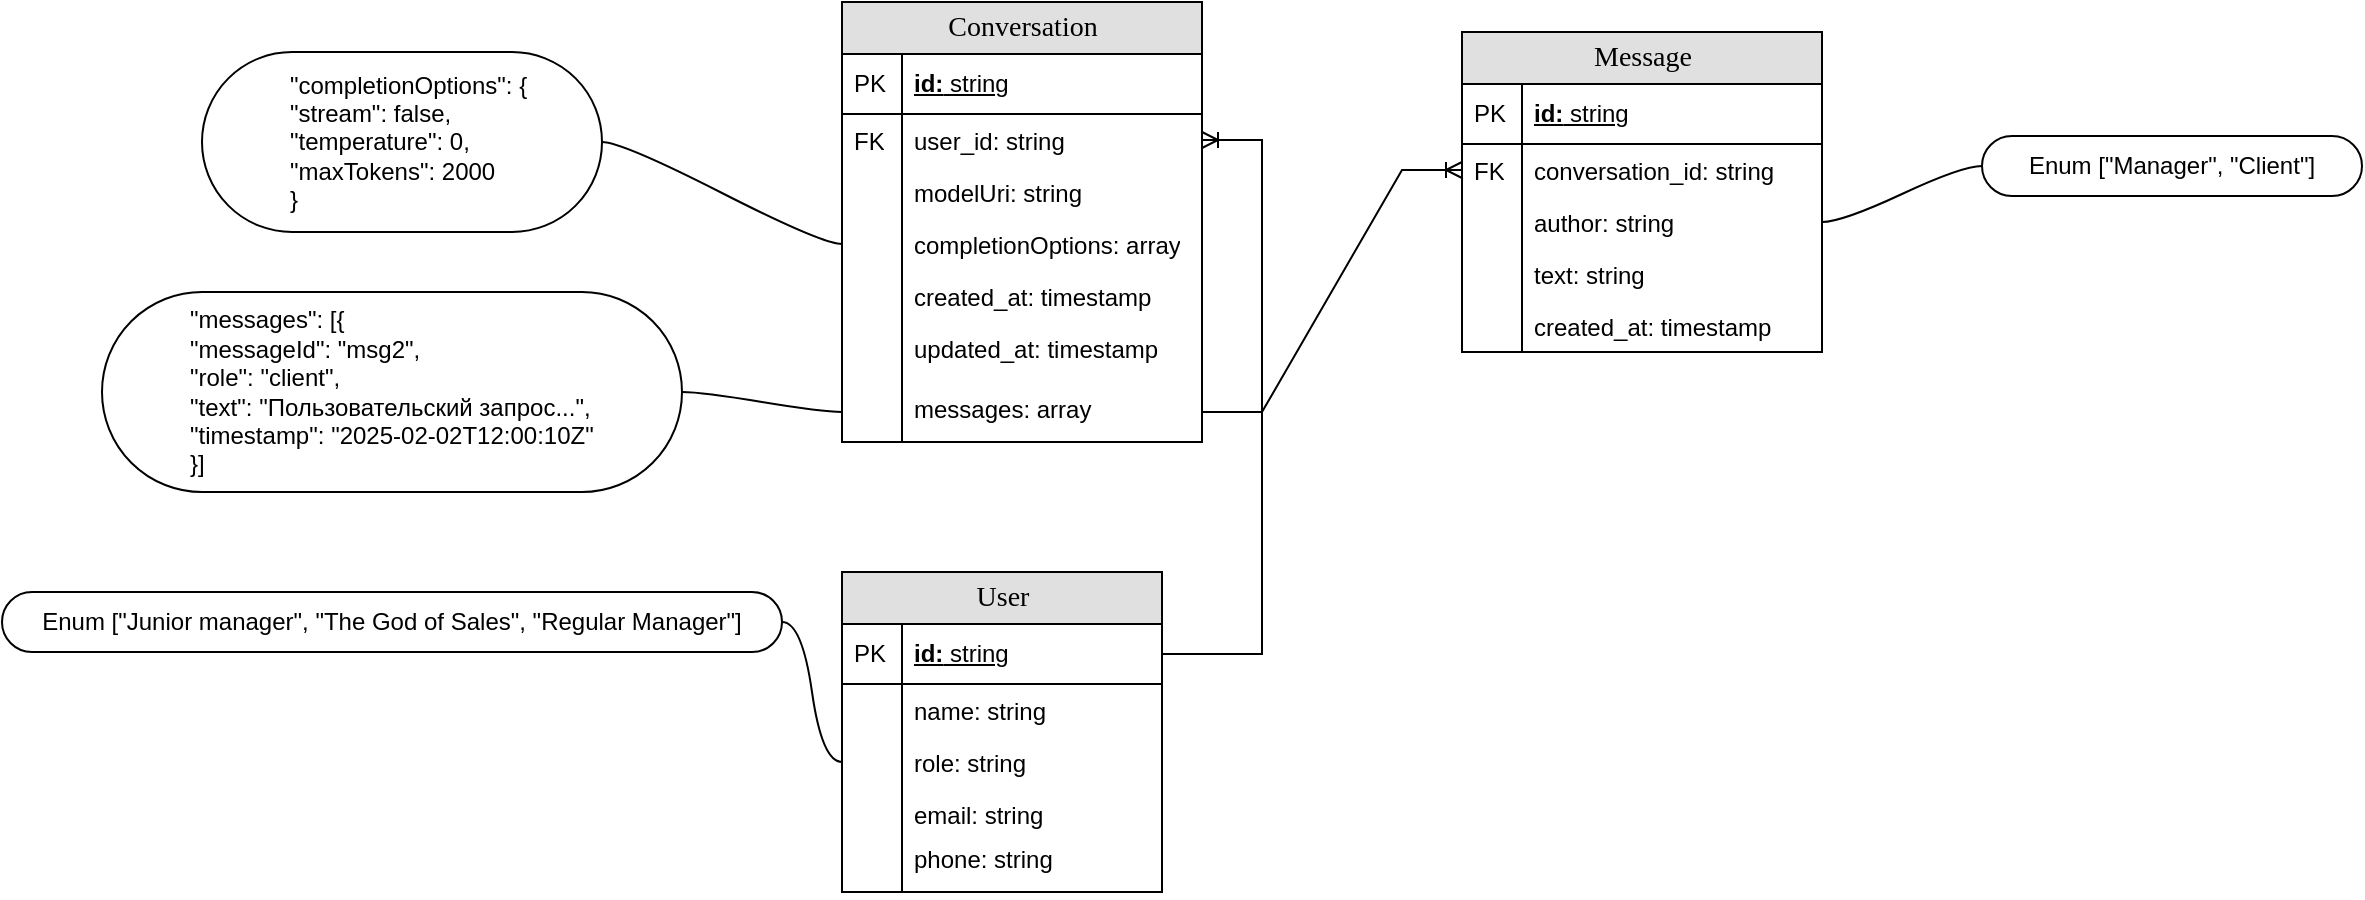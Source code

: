 <mxfile version="26.0.7">
  <diagram name="Page-1" id="e56a1550-8fbb-45ad-956c-1786394a9013">
    <mxGraphModel dx="2295" dy="697" grid="1" gridSize="10" guides="1" tooltips="1" connect="1" arrows="1" fold="1" page="1" pageScale="1" pageWidth="1100" pageHeight="850" background="none" math="0" shadow="0">
      <root>
        <mxCell id="0" />
        <mxCell id="1" parent="0" />
        <mxCell id="2e49270ec7c68f3f-80" value="Conversation" style="swimlane;html=1;fontStyle=0;childLayout=stackLayout;horizontal=1;startSize=26;fillColor=#e0e0e0;horizontalStack=0;resizeParent=1;resizeLast=0;collapsible=1;marginBottom=0;swimlaneFillColor=#ffffff;align=center;rounded=0;shadow=0;comic=0;labelBackgroundColor=none;strokeWidth=1;fontFamily=Verdana;fontSize=14" parent="1" vertex="1">
          <mxGeometry x="30" y="35" width="180" height="220" as="geometry" />
        </mxCell>
        <mxCell id="2e49270ec7c68f3f-81" value="id:&lt;span style=&quot;font-weight: normal;&quot;&gt; string&lt;/span&gt;" style="shape=partialRectangle;top=0;left=0;right=0;bottom=1;html=1;align=left;verticalAlign=middle;fillColor=none;spacingLeft=34;spacingRight=4;whiteSpace=wrap;overflow=hidden;rotatable=0;points=[[0,0.5],[1,0.5]];portConstraint=eastwest;dropTarget=0;fontStyle=5;" parent="2e49270ec7c68f3f-80" vertex="1">
          <mxGeometry y="26" width="180" height="30" as="geometry" />
        </mxCell>
        <mxCell id="2e49270ec7c68f3f-82" value="PK" style="shape=partialRectangle;top=0;left=0;bottom=0;html=1;fillColor=none;align=left;verticalAlign=middle;spacingLeft=4;spacingRight=4;whiteSpace=wrap;overflow=hidden;rotatable=0;points=[];portConstraint=eastwest;part=1;" parent="2e49270ec7c68f3f-81" vertex="1" connectable="0">
          <mxGeometry width="30" height="30" as="geometry" />
        </mxCell>
        <mxCell id="2e49270ec7c68f3f-83" value="user_id: string" style="shape=partialRectangle;top=0;left=0;right=0;bottom=0;html=1;align=left;verticalAlign=top;fillColor=none;spacingLeft=34;spacingRight=4;whiteSpace=wrap;overflow=hidden;rotatable=0;points=[[0,0.5],[1,0.5]];portConstraint=eastwest;dropTarget=0;" parent="2e49270ec7c68f3f-80" vertex="1">
          <mxGeometry y="56" width="180" height="26" as="geometry" />
        </mxCell>
        <mxCell id="2e49270ec7c68f3f-84" value="FK" style="shape=partialRectangle;top=0;left=0;bottom=0;html=1;fillColor=none;align=left;verticalAlign=top;spacingLeft=4;spacingRight=4;whiteSpace=wrap;overflow=hidden;rotatable=0;points=[];portConstraint=eastwest;part=1;" parent="2e49270ec7c68f3f-83" vertex="1" connectable="0">
          <mxGeometry width="30" height="26" as="geometry" />
        </mxCell>
        <mxCell id="2e49270ec7c68f3f-85" value="modelUri: string" style="shape=partialRectangle;top=0;left=0;right=0;bottom=0;html=1;align=left;verticalAlign=top;fillColor=none;spacingLeft=34;spacingRight=4;whiteSpace=wrap;overflow=hidden;rotatable=0;points=[[0,0.5],[1,0.5]];portConstraint=eastwest;dropTarget=0;" parent="2e49270ec7c68f3f-80" vertex="1">
          <mxGeometry y="82" width="180" height="26" as="geometry" />
        </mxCell>
        <mxCell id="2e49270ec7c68f3f-86" value="" style="shape=partialRectangle;top=0;left=0;bottom=0;html=1;fillColor=none;align=left;verticalAlign=top;spacingLeft=4;spacingRight=4;whiteSpace=wrap;overflow=hidden;rotatable=0;points=[];portConstraint=eastwest;part=1;" parent="2e49270ec7c68f3f-85" vertex="1" connectable="0">
          <mxGeometry width="30" height="26" as="geometry" />
        </mxCell>
        <mxCell id="2e49270ec7c68f3f-87" value="completionOptions: array" style="shape=partialRectangle;top=0;left=0;right=0;bottom=0;html=1;align=left;verticalAlign=top;fillColor=none;spacingLeft=34;spacingRight=4;whiteSpace=wrap;overflow=hidden;rotatable=0;points=[[0,0.5],[1,0.5]];portConstraint=eastwest;dropTarget=0;" parent="2e49270ec7c68f3f-80" vertex="1">
          <mxGeometry y="108" width="180" height="26" as="geometry" />
        </mxCell>
        <mxCell id="2e49270ec7c68f3f-88" value="" style="shape=partialRectangle;top=0;left=0;bottom=0;html=1;fillColor=none;align=left;verticalAlign=top;spacingLeft=4;spacingRight=4;whiteSpace=wrap;overflow=hidden;rotatable=0;points=[];portConstraint=eastwest;part=1;" parent="2e49270ec7c68f3f-87" vertex="1" connectable="0">
          <mxGeometry width="30" height="26" as="geometry" />
        </mxCell>
        <mxCell id="e215ys3Rsmdvh917_Yf4-1" value="created_at: timestamp" style="shape=partialRectangle;top=0;left=0;right=0;bottom=0;html=1;align=left;verticalAlign=top;fillColor=none;spacingLeft=34;spacingRight=4;whiteSpace=wrap;overflow=hidden;rotatable=0;points=[[0,0.5],[1,0.5]];portConstraint=eastwest;dropTarget=0;" vertex="1" parent="2e49270ec7c68f3f-80">
          <mxGeometry y="134" width="180" height="26" as="geometry" />
        </mxCell>
        <mxCell id="e215ys3Rsmdvh917_Yf4-2" value="" style="shape=partialRectangle;top=0;left=0;bottom=0;html=1;fillColor=none;align=left;verticalAlign=top;spacingLeft=4;spacingRight=4;whiteSpace=wrap;overflow=hidden;rotatable=0;points=[];portConstraint=eastwest;part=1;" vertex="1" connectable="0" parent="e215ys3Rsmdvh917_Yf4-1">
          <mxGeometry width="30" height="26" as="geometry" />
        </mxCell>
        <mxCell id="e215ys3Rsmdvh917_Yf4-3" value="updated_at: timestamp" style="shape=partialRectangle;top=0;left=0;right=0;bottom=0;html=1;align=left;verticalAlign=top;fillColor=none;spacingLeft=34;spacingRight=4;whiteSpace=wrap;overflow=hidden;rotatable=0;points=[[0,0.5],[1,0.5]];portConstraint=eastwest;dropTarget=0;" vertex="1" parent="2e49270ec7c68f3f-80">
          <mxGeometry y="160" width="180" height="30" as="geometry" />
        </mxCell>
        <mxCell id="e215ys3Rsmdvh917_Yf4-4" value="" style="shape=partialRectangle;top=0;left=0;bottom=0;html=1;fillColor=none;align=left;verticalAlign=top;spacingLeft=4;spacingRight=4;whiteSpace=wrap;overflow=hidden;rotatable=0;points=[];portConstraint=eastwest;part=1;" vertex="1" connectable="0" parent="e215ys3Rsmdvh917_Yf4-3">
          <mxGeometry width="30" height="30.0" as="geometry" />
        </mxCell>
        <mxCell id="e215ys3Rsmdvh917_Yf4-36" value="messages: array" style="shape=partialRectangle;top=0;left=0;right=0;bottom=0;html=1;align=left;verticalAlign=top;fillColor=none;spacingLeft=34;spacingRight=4;whiteSpace=wrap;overflow=hidden;rotatable=0;points=[[0,0.5],[1,0.5]];portConstraint=eastwest;dropTarget=0;" vertex="1" parent="2e49270ec7c68f3f-80">
          <mxGeometry y="190" width="180" height="30" as="geometry" />
        </mxCell>
        <mxCell id="e215ys3Rsmdvh917_Yf4-37" value="" style="shape=partialRectangle;top=0;left=0;bottom=0;html=1;fillColor=none;align=left;verticalAlign=top;spacingLeft=4;spacingRight=4;whiteSpace=wrap;overflow=hidden;rotatable=0;points=[];portConstraint=eastwest;part=1;" vertex="1" connectable="0" parent="e215ys3Rsmdvh917_Yf4-36">
          <mxGeometry width="30" height="30.0" as="geometry" />
        </mxCell>
        <mxCell id="e215ys3Rsmdvh917_Yf4-5" value="Message" style="swimlane;html=1;fontStyle=0;childLayout=stackLayout;horizontal=1;startSize=26;fillColor=#e0e0e0;horizontalStack=0;resizeParent=1;resizeLast=0;collapsible=1;marginBottom=0;swimlaneFillColor=#ffffff;align=center;rounded=0;shadow=0;comic=0;labelBackgroundColor=none;strokeWidth=1;fontFamily=Verdana;fontSize=14" vertex="1" parent="1">
          <mxGeometry x="340" y="50" width="180" height="160" as="geometry" />
        </mxCell>
        <mxCell id="e215ys3Rsmdvh917_Yf4-6" value="id:&lt;span style=&quot;font-weight: normal;&quot;&gt; string&lt;/span&gt;" style="shape=partialRectangle;top=0;left=0;right=0;bottom=1;html=1;align=left;verticalAlign=middle;fillColor=none;spacingLeft=34;spacingRight=4;whiteSpace=wrap;overflow=hidden;rotatable=0;points=[[0,0.5],[1,0.5]];portConstraint=eastwest;dropTarget=0;fontStyle=5;" vertex="1" parent="e215ys3Rsmdvh917_Yf4-5">
          <mxGeometry y="26" width="180" height="30" as="geometry" />
        </mxCell>
        <mxCell id="e215ys3Rsmdvh917_Yf4-7" value="PK" style="shape=partialRectangle;top=0;left=0;bottom=0;html=1;fillColor=none;align=left;verticalAlign=middle;spacingLeft=4;spacingRight=4;whiteSpace=wrap;overflow=hidden;rotatable=0;points=[];portConstraint=eastwest;part=1;" vertex="1" connectable="0" parent="e215ys3Rsmdvh917_Yf4-6">
          <mxGeometry width="30" height="30" as="geometry" />
        </mxCell>
        <mxCell id="e215ys3Rsmdvh917_Yf4-8" value="conversation_id: string" style="shape=partialRectangle;top=0;left=0;right=0;bottom=0;html=1;align=left;verticalAlign=top;fillColor=none;spacingLeft=34;spacingRight=4;whiteSpace=wrap;overflow=hidden;rotatable=0;points=[[0,0.5],[1,0.5]];portConstraint=eastwest;dropTarget=0;" vertex="1" parent="e215ys3Rsmdvh917_Yf4-5">
          <mxGeometry y="56" width="180" height="26" as="geometry" />
        </mxCell>
        <mxCell id="e215ys3Rsmdvh917_Yf4-9" value="FK" style="shape=partialRectangle;top=0;left=0;bottom=0;html=1;fillColor=none;align=left;verticalAlign=top;spacingLeft=4;spacingRight=4;whiteSpace=wrap;overflow=hidden;rotatable=0;points=[];portConstraint=eastwest;part=1;" vertex="1" connectable="0" parent="e215ys3Rsmdvh917_Yf4-8">
          <mxGeometry width="30" height="26" as="geometry" />
        </mxCell>
        <mxCell id="e215ys3Rsmdvh917_Yf4-10" value="author: string" style="shape=partialRectangle;top=0;left=0;right=0;bottom=0;html=1;align=left;verticalAlign=top;fillColor=none;spacingLeft=34;spacingRight=4;whiteSpace=wrap;overflow=hidden;rotatable=0;points=[[0,0.5],[1,0.5]];portConstraint=eastwest;dropTarget=0;" vertex="1" parent="e215ys3Rsmdvh917_Yf4-5">
          <mxGeometry y="82" width="180" height="26" as="geometry" />
        </mxCell>
        <mxCell id="e215ys3Rsmdvh917_Yf4-11" value="" style="shape=partialRectangle;top=0;left=0;bottom=0;html=1;fillColor=none;align=left;verticalAlign=top;spacingLeft=4;spacingRight=4;whiteSpace=wrap;overflow=hidden;rotatable=0;points=[];portConstraint=eastwest;part=1;" vertex="1" connectable="0" parent="e215ys3Rsmdvh917_Yf4-10">
          <mxGeometry width="30" height="26" as="geometry" />
        </mxCell>
        <mxCell id="e215ys3Rsmdvh917_Yf4-12" value="text: string" style="shape=partialRectangle;top=0;left=0;right=0;bottom=0;html=1;align=left;verticalAlign=top;fillColor=none;spacingLeft=34;spacingRight=4;whiteSpace=wrap;overflow=hidden;rotatable=0;points=[[0,0.5],[1,0.5]];portConstraint=eastwest;dropTarget=0;" vertex="1" parent="e215ys3Rsmdvh917_Yf4-5">
          <mxGeometry y="108" width="180" height="26" as="geometry" />
        </mxCell>
        <mxCell id="e215ys3Rsmdvh917_Yf4-13" value="" style="shape=partialRectangle;top=0;left=0;bottom=0;html=1;fillColor=none;align=left;verticalAlign=top;spacingLeft=4;spacingRight=4;whiteSpace=wrap;overflow=hidden;rotatable=0;points=[];portConstraint=eastwest;part=1;" vertex="1" connectable="0" parent="e215ys3Rsmdvh917_Yf4-12">
          <mxGeometry width="30" height="26" as="geometry" />
        </mxCell>
        <mxCell id="e215ys3Rsmdvh917_Yf4-14" value="created_at: timestamp" style="shape=partialRectangle;top=0;left=0;right=0;bottom=0;html=1;align=left;verticalAlign=top;fillColor=none;spacingLeft=34;spacingRight=4;whiteSpace=wrap;overflow=hidden;rotatable=0;points=[[0,0.5],[1,0.5]];portConstraint=eastwest;dropTarget=0;" vertex="1" parent="e215ys3Rsmdvh917_Yf4-5">
          <mxGeometry y="134" width="180" height="26" as="geometry" />
        </mxCell>
        <mxCell id="e215ys3Rsmdvh917_Yf4-15" value="" style="shape=partialRectangle;top=0;left=0;bottom=0;html=1;fillColor=none;align=left;verticalAlign=top;spacingLeft=4;spacingRight=4;whiteSpace=wrap;overflow=hidden;rotatable=0;points=[];portConstraint=eastwest;part=1;" vertex="1" connectable="0" parent="e215ys3Rsmdvh917_Yf4-14">
          <mxGeometry width="30" height="26" as="geometry" />
        </mxCell>
        <mxCell id="e215ys3Rsmdvh917_Yf4-18" value="" style="edgeStyle=entityRelationEdgeStyle;fontSize=12;html=1;endArrow=ERoneToMany;rounded=0;" edge="1" parent="1" source="e215ys3Rsmdvh917_Yf4-36" target="e215ys3Rsmdvh917_Yf4-8">
          <mxGeometry width="100" height="100" relative="1" as="geometry">
            <mxPoint x="170" y="240" as="sourcePoint" />
            <mxPoint x="270" y="140" as="targetPoint" />
          </mxGeometry>
        </mxCell>
        <mxCell id="e215ys3Rsmdvh917_Yf4-19" value="User" style="swimlane;html=1;fontStyle=0;childLayout=stackLayout;horizontal=1;startSize=26;fillColor=#e0e0e0;horizontalStack=0;resizeParent=1;resizeLast=0;collapsible=1;marginBottom=0;swimlaneFillColor=#ffffff;align=center;rounded=0;shadow=0;comic=0;labelBackgroundColor=none;strokeWidth=1;fontFamily=Verdana;fontSize=14" vertex="1" parent="1">
          <mxGeometry x="30" y="320" width="160" height="160" as="geometry" />
        </mxCell>
        <mxCell id="e215ys3Rsmdvh917_Yf4-20" value="id:&lt;span style=&quot;font-weight: normal;&quot;&gt; string&lt;/span&gt;" style="shape=partialRectangle;top=0;left=0;right=0;bottom=1;html=1;align=left;verticalAlign=middle;fillColor=none;spacingLeft=34;spacingRight=4;whiteSpace=wrap;overflow=hidden;rotatable=0;points=[[0,0.5],[1,0.5]];portConstraint=eastwest;dropTarget=0;fontStyle=5;" vertex="1" parent="e215ys3Rsmdvh917_Yf4-19">
          <mxGeometry y="26" width="160" height="30" as="geometry" />
        </mxCell>
        <mxCell id="e215ys3Rsmdvh917_Yf4-21" value="PK" style="shape=partialRectangle;top=0;left=0;bottom=0;html=1;fillColor=none;align=left;verticalAlign=middle;spacingLeft=4;spacingRight=4;whiteSpace=wrap;overflow=hidden;rotatable=0;points=[];portConstraint=eastwest;part=1;" vertex="1" connectable="0" parent="e215ys3Rsmdvh917_Yf4-20">
          <mxGeometry width="30" height="30" as="geometry" />
        </mxCell>
        <mxCell id="e215ys3Rsmdvh917_Yf4-22" value="name: string" style="shape=partialRectangle;top=0;left=0;right=0;bottom=0;html=1;align=left;verticalAlign=top;fillColor=none;spacingLeft=34;spacingRight=4;whiteSpace=wrap;overflow=hidden;rotatable=0;points=[[0,0.5],[1,0.5]];portConstraint=eastwest;dropTarget=0;" vertex="1" parent="e215ys3Rsmdvh917_Yf4-19">
          <mxGeometry y="56" width="160" height="26" as="geometry" />
        </mxCell>
        <mxCell id="e215ys3Rsmdvh917_Yf4-23" value="" style="shape=partialRectangle;top=0;left=0;bottom=0;html=1;fillColor=none;align=left;verticalAlign=top;spacingLeft=4;spacingRight=4;whiteSpace=wrap;overflow=hidden;rotatable=0;points=[];portConstraint=eastwest;part=1;" vertex="1" connectable="0" parent="e215ys3Rsmdvh917_Yf4-22">
          <mxGeometry width="30" height="26" as="geometry" />
        </mxCell>
        <mxCell id="e215ys3Rsmdvh917_Yf4-24" value="role: string" style="shape=partialRectangle;top=0;left=0;right=0;bottom=0;html=1;align=left;verticalAlign=top;fillColor=none;spacingLeft=34;spacingRight=4;whiteSpace=wrap;overflow=hidden;rotatable=0;points=[[0,0.5],[1,0.5]];portConstraint=eastwest;dropTarget=0;" vertex="1" parent="e215ys3Rsmdvh917_Yf4-19">
          <mxGeometry y="82" width="160" height="26" as="geometry" />
        </mxCell>
        <mxCell id="e215ys3Rsmdvh917_Yf4-25" value="" style="shape=partialRectangle;top=0;left=0;bottom=0;html=1;fillColor=none;align=left;verticalAlign=top;spacingLeft=4;spacingRight=4;whiteSpace=wrap;overflow=hidden;rotatable=0;points=[];portConstraint=eastwest;part=1;" vertex="1" connectable="0" parent="e215ys3Rsmdvh917_Yf4-24">
          <mxGeometry width="30" height="26" as="geometry" />
        </mxCell>
        <mxCell id="e215ys3Rsmdvh917_Yf4-32" value="email: string" style="shape=partialRectangle;top=0;left=0;right=0;bottom=0;html=1;align=left;verticalAlign=top;fillColor=none;spacingLeft=34;spacingRight=4;whiteSpace=wrap;overflow=hidden;rotatable=0;points=[[0,0.5],[1,0.5]];portConstraint=eastwest;dropTarget=0;" vertex="1" parent="e215ys3Rsmdvh917_Yf4-19">
          <mxGeometry y="108" width="160" height="22" as="geometry" />
        </mxCell>
        <mxCell id="e215ys3Rsmdvh917_Yf4-33" value="" style="shape=partialRectangle;top=0;left=0;bottom=0;html=1;fillColor=none;align=left;verticalAlign=top;spacingLeft=4;spacingRight=4;whiteSpace=wrap;overflow=hidden;rotatable=0;points=[];portConstraint=eastwest;part=1;" vertex="1" connectable="0" parent="e215ys3Rsmdvh917_Yf4-32">
          <mxGeometry width="30" height="22" as="geometry" />
        </mxCell>
        <mxCell id="e215ys3Rsmdvh917_Yf4-34" value="phone: string" style="shape=partialRectangle;top=0;left=0;right=0;bottom=0;html=1;align=left;verticalAlign=top;fillColor=none;spacingLeft=34;spacingRight=4;whiteSpace=wrap;overflow=hidden;rotatable=0;points=[[0,0.5],[1,0.5]];portConstraint=eastwest;dropTarget=0;" vertex="1" parent="e215ys3Rsmdvh917_Yf4-19">
          <mxGeometry y="130" width="160" height="30" as="geometry" />
        </mxCell>
        <mxCell id="e215ys3Rsmdvh917_Yf4-35" value="" style="shape=partialRectangle;top=0;left=0;bottom=0;html=1;fillColor=none;align=left;verticalAlign=top;spacingLeft=4;spacingRight=4;whiteSpace=wrap;overflow=hidden;rotatable=0;points=[];portConstraint=eastwest;part=1;" vertex="1" connectable="0" parent="e215ys3Rsmdvh917_Yf4-34">
          <mxGeometry width="30" height="30" as="geometry" />
        </mxCell>
        <mxCell id="e215ys3Rsmdvh917_Yf4-31" value="" style="edgeStyle=entityRelationEdgeStyle;fontSize=12;html=1;endArrow=ERoneToMany;rounded=0;" edge="1" parent="1" source="e215ys3Rsmdvh917_Yf4-20" target="2e49270ec7c68f3f-83">
          <mxGeometry width="100" height="100" relative="1" as="geometry">
            <mxPoint x="170" y="360" as="sourcePoint" />
            <mxPoint x="200" y="110" as="targetPoint" />
            <Array as="points">
              <mxPoint x="140" y="380" />
              <mxPoint x="130" y="310" />
              <mxPoint x="80" y="350" />
              <mxPoint x="120" y="350" />
              <mxPoint x="160" y="330" />
              <mxPoint x="280" y="330" />
              <mxPoint x="270" y="420" />
              <mxPoint x="110" y="240" />
              <mxPoint x="210" y="350" />
              <mxPoint x="100" y="330" />
            </Array>
          </mxGeometry>
        </mxCell>
        <mxCell id="e215ys3Rsmdvh917_Yf4-43" value="Enum [&quot;Junior manager&quot;, &quot;&lt;span style=&quot;white-space-collapse: preserve;&quot;&gt;The &lt;/span&gt;&lt;span style=&quot;white-space-collapse: preserve;&quot; data-src-align=&quot;0:3&quot; class=&quot;EzKURWReUAB5oZgtQNkl&quot;&gt;God&lt;/span&gt;&lt;span style=&quot;white-space-collapse: preserve;&quot;&gt; of &lt;/span&gt;&lt;span style=&quot;white-space-collapse: preserve;&quot; data-src-align=&quot;4:6&quot; class=&quot;EzKURWReUAB5oZgtQNkl&quot;&gt;Sales&lt;/span&gt;&quot;, &quot;Regular Manager&lt;span style=&quot;background-color: transparent; color: light-dark(rgb(0, 0, 0), rgb(255, 255, 255));&quot;&gt;&quot;]&lt;/span&gt;" style="whiteSpace=wrap;html=1;rounded=1;arcSize=50;align=center;verticalAlign=middle;strokeWidth=1;autosize=1;spacing=4;treeFolding=1;treeMoving=1;newEdgeStyle={&quot;edgeStyle&quot;:&quot;entityRelationEdgeStyle&quot;,&quot;startArrow&quot;:&quot;none&quot;,&quot;endArrow&quot;:&quot;none&quot;,&quot;segment&quot;:10,&quot;curved&quot;:1,&quot;sourcePerimeterSpacing&quot;:0,&quot;targetPerimeterSpacing&quot;:0};" vertex="1" parent="1">
          <mxGeometry x="-390" y="330" width="390" height="30" as="geometry" />
        </mxCell>
        <mxCell id="e215ys3Rsmdvh917_Yf4-44" value="" style="edgeStyle=entityRelationEdgeStyle;startArrow=none;endArrow=none;segment=10;curved=1;sourcePerimeterSpacing=0;targetPerimeterSpacing=0;rounded=0;" edge="1" target="e215ys3Rsmdvh917_Yf4-43" parent="1" source="e215ys3Rsmdvh917_Yf4-24">
          <mxGeometry relative="1" as="geometry">
            <mxPoint x="-160" y="280" as="sourcePoint" />
          </mxGeometry>
        </mxCell>
        <mxCell id="e215ys3Rsmdvh917_Yf4-45" value="&lt;blockquote style=&quot;margin: 0 0 0 40px; border: none; padding: 0px;&quot;&gt;&lt;span class=&quot;hljs-attr&quot;&gt;&quot;messages&quot;&lt;/span&gt;&lt;span class=&quot;hljs-punctuation&quot;&gt;:&lt;/span&gt; &lt;span class=&quot;hljs-punctuation&quot;&gt;[&lt;span style=&quot;background-color: transparent; color: light-dark(rgb(0, 0, 0), rgb(255, 255, 255));&quot;&gt;{&lt;/span&gt;&lt;/span&gt;&lt;/blockquote&gt;&lt;blockquote style=&quot;margin: 0 0 0 40px; border: none; padding: 0px;&quot;&gt;&lt;span class=&quot;hljs-punctuation&quot;&gt;&lt;span style=&quot;background-color: transparent; color: light-dark(rgb(0, 0, 0), rgb(255, 255, 255));&quot; class=&quot;hljs-attr&quot;&gt;&quot;messageId&quot;&lt;/span&gt;&lt;span style=&quot;background-color: transparent; color: light-dark(rgb(0, 0, 0), rgb(255, 255, 255));&quot; class=&quot;hljs-punctuation&quot;&gt;:&lt;/span&gt;&lt;span style=&quot;background-color: transparent; color: light-dark(rgb(0, 0, 0), rgb(255, 255, 255));&quot;&gt; &lt;/span&gt;&lt;span style=&quot;background-color: transparent; color: light-dark(rgb(0, 0, 0), rgb(255, 255, 255));&quot; class=&quot;hljs-string&quot;&gt;&quot;msg2&quot;&lt;/span&gt;&lt;span style=&quot;background-color: transparent; color: light-dark(rgb(0, 0, 0), rgb(255, 255, 255));&quot; class=&quot;hljs-punctuation&quot;&gt;,&lt;/span&gt;&lt;br&gt;&lt;/span&gt;&lt;span class=&quot;hljs-attr&quot;&gt;&quot;role&quot;&lt;/span&gt;&lt;span class=&quot;hljs-punctuation&quot;&gt;:&lt;/span&gt; &lt;span class=&quot;hljs-string&quot;&gt;&quot;client&quot;&lt;/span&gt;&lt;span class=&quot;hljs-punctuation&quot;&gt;,&lt;br&gt;&lt;/span&gt;&lt;span class=&quot;hljs-attr&quot;&gt;&quot;text&quot;&lt;/span&gt;&lt;span class=&quot;hljs-punctuation&quot;&gt;:&lt;/span&gt; &lt;span class=&quot;hljs-string&quot;&gt;&quot;Пользовательский запрос...&quot;&lt;/span&gt;&lt;span class=&quot;hljs-punctuation&quot;&gt;,&lt;br&gt;&lt;/span&gt;&lt;span class=&quot;hljs-attr&quot;&gt;&quot;timestamp&quot;&lt;/span&gt;&lt;span class=&quot;hljs-punctuation&quot;&gt;:&lt;/span&gt; &lt;span class=&quot;hljs-string&quot;&gt;&quot;2025-02-02T12:00:10Z&quot;&lt;br&gt;&lt;/span&gt;&lt;span class=&quot;hljs-punctuation&quot;&gt;}]&lt;/span&gt;&lt;/blockquote&gt;                            " style="whiteSpace=wrap;html=1;rounded=1;arcSize=50;align=left;verticalAlign=middle;strokeWidth=1;autosize=1;spacing=4;treeFolding=1;treeMoving=1;newEdgeStyle={&quot;edgeStyle&quot;:&quot;entityRelationEdgeStyle&quot;,&quot;startArrow&quot;:&quot;none&quot;,&quot;endArrow&quot;:&quot;none&quot;,&quot;segment&quot;:10,&quot;curved&quot;:1,&quot;sourcePerimeterSpacing&quot;:0,&quot;targetPerimeterSpacing&quot;:0};" vertex="1" parent="1">
          <mxGeometry x="-340" y="180" width="290" height="100" as="geometry" />
        </mxCell>
        <mxCell id="e215ys3Rsmdvh917_Yf4-46" value="" style="edgeStyle=entityRelationEdgeStyle;startArrow=none;endArrow=none;segment=10;curved=1;sourcePerimeterSpacing=0;targetPerimeterSpacing=0;rounded=0;" edge="1" target="e215ys3Rsmdvh917_Yf4-45" parent="1" source="e215ys3Rsmdvh917_Yf4-36">
          <mxGeometry relative="1" as="geometry">
            <mxPoint x="-40" y="210.0" as="sourcePoint" />
            <Array as="points">
              <mxPoint x="60" y="250" />
            </Array>
          </mxGeometry>
        </mxCell>
        <mxCell id="e215ys3Rsmdvh917_Yf4-48" style="edgeStyle=entityRelationEdgeStyle;rounded=0;orthogonalLoop=1;jettySize=auto;html=1;startArrow=none;endArrow=none;segment=10;curved=1;sourcePerimeterSpacing=0;targetPerimeterSpacing=0;" edge="1" parent="1" source="e215ys3Rsmdvh917_Yf4-47" target="2e49270ec7c68f3f-87">
          <mxGeometry relative="1" as="geometry" />
        </mxCell>
        <mxCell id="e215ys3Rsmdvh917_Yf4-47" value="&lt;blockquote style=&quot;margin: 0 0 0 40px; border: none; padding: 0px;&quot;&gt;&lt;span class=&quot;hljs-attr&quot;&gt;&quot;completionOptions&quot;&lt;/span&gt;&lt;span class=&quot;hljs-punctuation&quot;&gt;:&lt;/span&gt; &lt;span class=&quot;hljs-punctuation&quot;&gt;{&lt;br&gt;&lt;/span&gt;&lt;span class=&quot;hljs-attr&quot;&gt;&quot;stream&quot;&lt;/span&gt;&lt;span class=&quot;hljs-punctuation&quot;&gt;:&lt;/span&gt; &lt;span class=&quot;hljs-literal&quot;&gt;false&lt;/span&gt;&lt;span class=&quot;hljs-punctuation&quot;&gt;,&lt;br&gt;&lt;/span&gt;&lt;span class=&quot;hljs-attr&quot;&gt;&quot;temperature&quot;&lt;/span&gt;&lt;span class=&quot;hljs-punctuation&quot;&gt;:&lt;/span&gt; &lt;span class=&quot;hljs-number&quot;&gt;0&lt;/span&gt;&lt;span class=&quot;hljs-punctuation&quot;&gt;,&lt;br&gt;&lt;/span&gt;&lt;span class=&quot;hljs-attr&quot;&gt;&quot;maxTokens&quot;&lt;/span&gt;&lt;span class=&quot;hljs-punctuation&quot;&gt;:&lt;/span&gt; &lt;span class=&quot;hljs-number&quot;&gt;2000&lt;br&gt;&lt;/span&gt;&lt;span class=&quot;hljs-punctuation&quot;&gt;}&lt;/span&gt;&lt;/blockquote&gt;              " style="whiteSpace=wrap;html=1;rounded=1;arcSize=50;align=left;verticalAlign=middle;strokeWidth=1;autosize=1;spacing=4;treeFolding=1;treeMoving=1;newEdgeStyle={&quot;edgeStyle&quot;:&quot;entityRelationEdgeStyle&quot;,&quot;startArrow&quot;:&quot;none&quot;,&quot;endArrow&quot;:&quot;none&quot;,&quot;segment&quot;:10,&quot;curved&quot;:1,&quot;sourcePerimeterSpacing&quot;:0,&quot;targetPerimeterSpacing&quot;:0};" vertex="1" parent="1">
          <mxGeometry x="-290" y="60" width="200" height="90" as="geometry" />
        </mxCell>
        <mxCell id="e215ys3Rsmdvh917_Yf4-50" style="edgeStyle=entityRelationEdgeStyle;rounded=0;orthogonalLoop=1;jettySize=auto;html=1;startArrow=none;endArrow=none;segment=10;curved=1;sourcePerimeterSpacing=0;targetPerimeterSpacing=0;" edge="1" parent="1" source="e215ys3Rsmdvh917_Yf4-49" target="e215ys3Rsmdvh917_Yf4-10">
          <mxGeometry relative="1" as="geometry" />
        </mxCell>
        <mxCell id="e215ys3Rsmdvh917_Yf4-49" value="Enum [&quot;Manager&quot;, &quot;Client&quot;]" style="whiteSpace=wrap;html=1;rounded=1;arcSize=50;align=center;verticalAlign=middle;strokeWidth=1;autosize=1;spacing=4;treeFolding=1;treeMoving=1;newEdgeStyle={&quot;edgeStyle&quot;:&quot;entityRelationEdgeStyle&quot;,&quot;startArrow&quot;:&quot;none&quot;,&quot;endArrow&quot;:&quot;none&quot;,&quot;segment&quot;:10,&quot;curved&quot;:1,&quot;sourcePerimeterSpacing&quot;:0,&quot;targetPerimeterSpacing&quot;:0};" vertex="1" parent="1">
          <mxGeometry x="600" y="102" width="190" height="30" as="geometry" />
        </mxCell>
      </root>
    </mxGraphModel>
  </diagram>
</mxfile>
